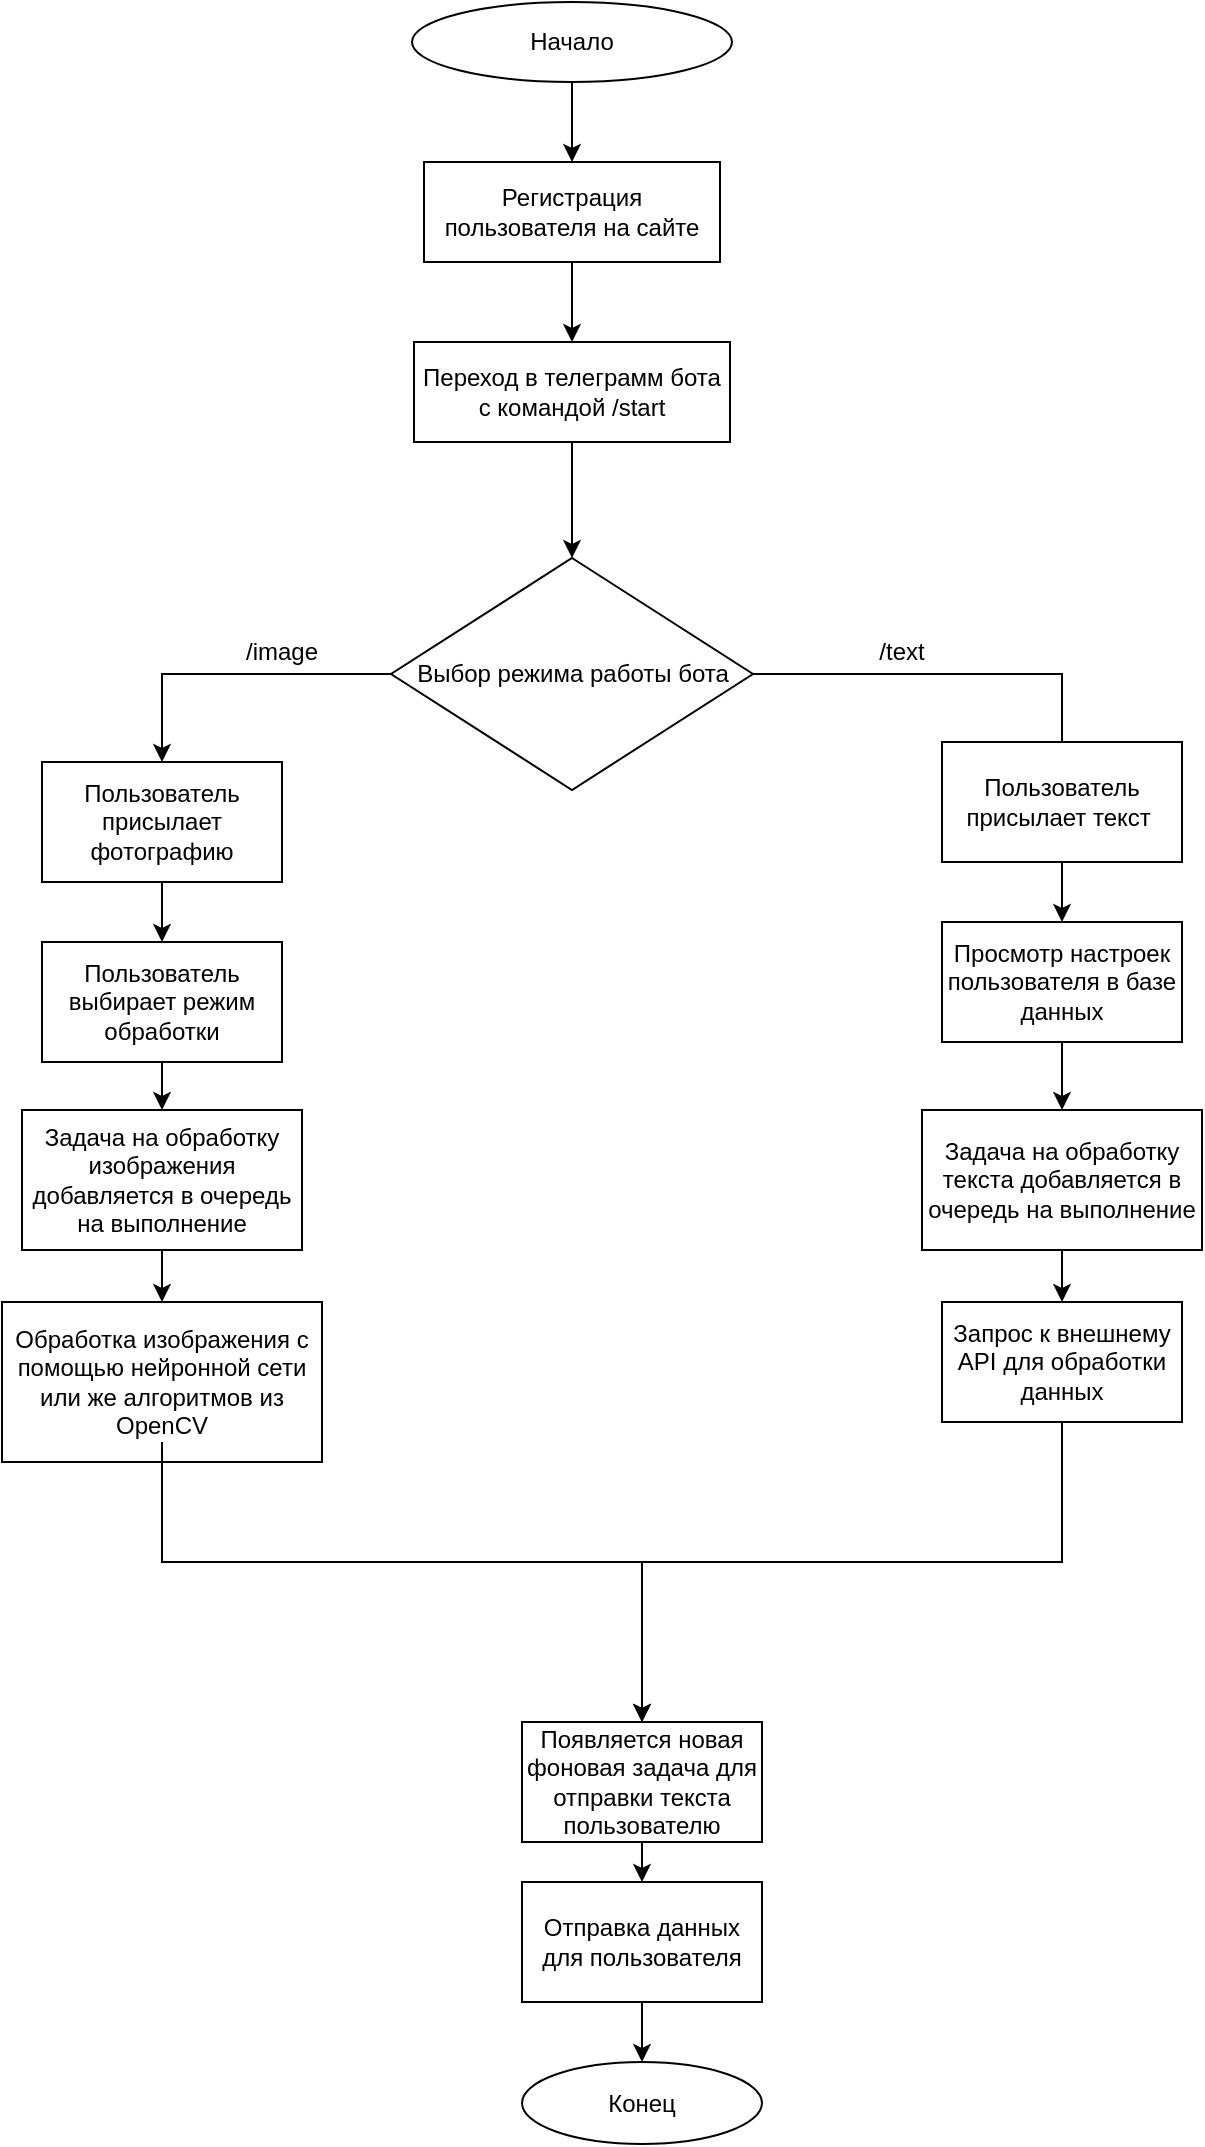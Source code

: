 <mxfile version="27.0.9">
  <diagram name="Страница — 1" id="I0NklxMG7O2mq4hVPZlq">
    <mxGraphModel dx="1426" dy="795" grid="1" gridSize="10" guides="1" tooltips="1" connect="1" arrows="1" fold="1" page="1" pageScale="1" pageWidth="827" pageHeight="1169" math="0" shadow="0">
      <root>
        <mxCell id="0" />
        <mxCell id="1" parent="0" />
        <mxCell id="OV6ICKLWWjd6veyPMfpU-2" value="Начало" style="ellipse;whiteSpace=wrap;html=1;" vertex="1" parent="1">
          <mxGeometry x="335" y="60" width="160" height="40" as="geometry" />
        </mxCell>
        <mxCell id="OV6ICKLWWjd6veyPMfpU-3" value="Регистрация пользователя на сайте" style="rounded=0;whiteSpace=wrap;html=1;" vertex="1" parent="1">
          <mxGeometry x="341" y="140" width="148" height="50" as="geometry" />
        </mxCell>
        <mxCell id="OV6ICKLWWjd6veyPMfpU-4" value="" style="endArrow=classic;html=1;rounded=0;exitX=0.5;exitY=1;exitDx=0;exitDy=0;entryX=0.5;entryY=0;entryDx=0;entryDy=0;" edge="1" parent="1" source="OV6ICKLWWjd6veyPMfpU-2" target="OV6ICKLWWjd6veyPMfpU-3">
          <mxGeometry width="50" height="50" relative="1" as="geometry">
            <mxPoint x="390" y="410" as="sourcePoint" />
            <mxPoint x="440" y="360" as="targetPoint" />
          </mxGeometry>
        </mxCell>
        <mxCell id="OV6ICKLWWjd6veyPMfpU-5" value="Переход в телеграмм бота с командой /start" style="rounded=0;whiteSpace=wrap;html=1;" vertex="1" parent="1">
          <mxGeometry x="336" y="230" width="158" height="50" as="geometry" />
        </mxCell>
        <mxCell id="OV6ICKLWWjd6veyPMfpU-6" value="" style="endArrow=classic;html=1;rounded=0;exitX=0.5;exitY=1;exitDx=0;exitDy=0;entryX=0.5;entryY=0;entryDx=0;entryDy=0;" edge="1" parent="1" source="OV6ICKLWWjd6veyPMfpU-3" target="OV6ICKLWWjd6veyPMfpU-5">
          <mxGeometry width="50" height="50" relative="1" as="geometry">
            <mxPoint x="390" y="410" as="sourcePoint" />
            <mxPoint x="440" y="360" as="targetPoint" />
          </mxGeometry>
        </mxCell>
        <mxCell id="OV6ICKLWWjd6veyPMfpU-7" value="Выбор режима работы бота" style="rhombus;whiteSpace=wrap;html=1;" vertex="1" parent="1">
          <mxGeometry x="324.5" y="338" width="181" height="116" as="geometry" />
        </mxCell>
        <mxCell id="OV6ICKLWWjd6veyPMfpU-8" value="" style="endArrow=classic;html=1;rounded=0;exitX=0.5;exitY=1;exitDx=0;exitDy=0;entryX=0.5;entryY=0;entryDx=0;entryDy=0;" edge="1" parent="1" source="OV6ICKLWWjd6veyPMfpU-5" target="OV6ICKLWWjd6veyPMfpU-7">
          <mxGeometry width="50" height="50" relative="1" as="geometry">
            <mxPoint x="416" y="420" as="sourcePoint" />
            <mxPoint x="470" y="460" as="targetPoint" />
          </mxGeometry>
        </mxCell>
        <mxCell id="OV6ICKLWWjd6veyPMfpU-9" value="Пользователь присылает фотографию" style="rounded=0;whiteSpace=wrap;html=1;" vertex="1" parent="1">
          <mxGeometry x="150" y="440" width="120" height="60" as="geometry" />
        </mxCell>
        <mxCell id="OV6ICKLWWjd6veyPMfpU-10" value="" style="endArrow=classic;html=1;rounded=0;entryX=0.5;entryY=0;entryDx=0;entryDy=0;exitX=0;exitY=0.5;exitDx=0;exitDy=0;" edge="1" parent="1" source="OV6ICKLWWjd6veyPMfpU-7" target="OV6ICKLWWjd6veyPMfpU-9">
          <mxGeometry width="50" height="50" relative="1" as="geometry">
            <mxPoint x="185" y="484" as="sourcePoint" />
            <mxPoint x="235" y="434" as="targetPoint" />
            <Array as="points">
              <mxPoint x="210" y="396" />
            </Array>
          </mxGeometry>
        </mxCell>
        <mxCell id="OV6ICKLWWjd6veyPMfpU-11" value="/image" style="text;html=1;align=center;verticalAlign=middle;whiteSpace=wrap;rounded=0;" vertex="1" parent="1">
          <mxGeometry x="240" y="370" width="60" height="30" as="geometry" />
        </mxCell>
        <mxCell id="OV6ICKLWWjd6veyPMfpU-12" value="" style="endArrow=classic;html=1;rounded=0;exitX=1;exitY=0.5;exitDx=0;exitDy=0;entryX=0.5;entryY=0;entryDx=0;entryDy=0;" edge="1" parent="1" source="OV6ICKLWWjd6veyPMfpU-7" target="OV6ICKLWWjd6veyPMfpU-14">
          <mxGeometry width="50" height="50" relative="1" as="geometry">
            <mxPoint x="610" y="454" as="sourcePoint" />
            <mxPoint x="660" y="524" as="targetPoint" />
            <Array as="points">
              <mxPoint x="660" y="396" />
              <mxPoint x="660" y="484" />
            </Array>
          </mxGeometry>
        </mxCell>
        <mxCell id="OV6ICKLWWjd6veyPMfpU-14" value="Пользователь присылает текст&amp;nbsp;" style="rounded=0;whiteSpace=wrap;html=1;" vertex="1" parent="1">
          <mxGeometry x="600" y="430" width="120" height="60" as="geometry" />
        </mxCell>
        <mxCell id="OV6ICKLWWjd6veyPMfpU-16" value="/text" style="text;html=1;align=center;verticalAlign=middle;whiteSpace=wrap;rounded=0;" vertex="1" parent="1">
          <mxGeometry x="550" y="370" width="60" height="30" as="geometry" />
        </mxCell>
        <mxCell id="OV6ICKLWWjd6veyPMfpU-18" value="" style="endArrow=classic;html=1;rounded=0;exitX=0.5;exitY=1;exitDx=0;exitDy=0;entryX=0.5;entryY=0;entryDx=0;entryDy=0;" edge="1" parent="1" source="OV6ICKLWWjd6veyPMfpU-9" target="OV6ICKLWWjd6veyPMfpU-23">
          <mxGeometry width="50" height="50" relative="1" as="geometry">
            <mxPoint x="370" y="610" as="sourcePoint" />
            <mxPoint x="210" y="670" as="targetPoint" />
          </mxGeometry>
        </mxCell>
        <mxCell id="OV6ICKLWWjd6veyPMfpU-20" value="" style="endArrow=classic;html=1;rounded=0;exitX=0.5;exitY=1;exitDx=0;exitDy=0;" edge="1" parent="1" source="OV6ICKLWWjd6veyPMfpU-23" target="OV6ICKLWWjd6veyPMfpU-21">
          <mxGeometry width="50" height="50" relative="1" as="geometry">
            <mxPoint x="320" y="740" as="sourcePoint" />
            <mxPoint x="450" y="740" as="targetPoint" />
          </mxGeometry>
        </mxCell>
        <mxCell id="OV6ICKLWWjd6veyPMfpU-21" value="Задача на обработку изображения добавляется в очередь на выполнение" style="rounded=0;whiteSpace=wrap;html=1;" vertex="1" parent="1">
          <mxGeometry x="140" y="614" width="140" height="70" as="geometry" />
        </mxCell>
        <mxCell id="OV6ICKLWWjd6veyPMfpU-23" value="Пользователь выбирает режим обработки" style="rounded=0;whiteSpace=wrap;html=1;" vertex="1" parent="1">
          <mxGeometry x="150" y="530" width="120" height="60" as="geometry" />
        </mxCell>
        <mxCell id="OV6ICKLWWjd6veyPMfpU-24" value="Обработка изображения с помощью нейронной сети или же алгоритмов из OpenCV" style="rounded=0;whiteSpace=wrap;html=1;" vertex="1" parent="1">
          <mxGeometry x="130" y="710" width="160" height="80" as="geometry" />
        </mxCell>
        <mxCell id="OV6ICKLWWjd6veyPMfpU-25" value="" style="endArrow=classic;html=1;rounded=0;exitX=0.5;exitY=1;exitDx=0;exitDy=0;entryX=0.5;entryY=0;entryDx=0;entryDy=0;" edge="1" parent="1" source="OV6ICKLWWjd6veyPMfpU-21" target="OV6ICKLWWjd6veyPMfpU-24">
          <mxGeometry width="50" height="50" relative="1" as="geometry">
            <mxPoint x="300" y="650" as="sourcePoint" />
            <mxPoint x="350" y="600" as="targetPoint" />
          </mxGeometry>
        </mxCell>
        <mxCell id="OV6ICKLWWjd6veyPMfpU-26" value="" style="endArrow=classic;html=1;rounded=0;exitX=0.5;exitY=1;exitDx=0;exitDy=0;entryX=0.5;entryY=0;entryDx=0;entryDy=0;" edge="1" parent="1" source="OV6ICKLWWjd6veyPMfpU-14" target="OV6ICKLWWjd6veyPMfpU-27">
          <mxGeometry width="50" height="50" relative="1" as="geometry">
            <mxPoint x="300" y="650" as="sourcePoint" />
            <mxPoint x="660" y="660" as="targetPoint" />
          </mxGeometry>
        </mxCell>
        <mxCell id="OV6ICKLWWjd6veyPMfpU-27" value="Просмотр настроек пользователя в базе данных" style="rounded=0;whiteSpace=wrap;html=1;" vertex="1" parent="1">
          <mxGeometry x="600" y="520" width="120" height="60" as="geometry" />
        </mxCell>
        <mxCell id="OV6ICKLWWjd6veyPMfpU-28" value="" style="endArrow=classic;html=1;rounded=0;entryX=0.5;entryY=0;entryDx=0;entryDy=0;exitX=0.5;exitY=1;exitDx=0;exitDy=0;" edge="1" parent="1">
          <mxGeometry width="50" height="50" relative="1" as="geometry">
            <mxPoint x="210" y="780" as="sourcePoint" />
            <mxPoint x="450" y="920" as="targetPoint" />
            <Array as="points">
              <mxPoint x="210" y="840" />
              <mxPoint x="450" y="840" />
            </Array>
          </mxGeometry>
        </mxCell>
        <mxCell id="OV6ICKLWWjd6veyPMfpU-30" value="" style="endArrow=classic;html=1;rounded=0;exitX=0.5;exitY=1;exitDx=0;exitDy=0;entryX=0.5;entryY=0;entryDx=0;entryDy=0;" edge="1" parent="1" source="OV6ICKLWWjd6veyPMfpU-27" target="OV6ICKLWWjd6veyPMfpU-32">
          <mxGeometry width="50" height="50" relative="1" as="geometry">
            <mxPoint x="660" y="820" as="sourcePoint" />
            <mxPoint x="660" y="760" as="targetPoint" />
          </mxGeometry>
        </mxCell>
        <mxCell id="OV6ICKLWWjd6veyPMfpU-31" value="Запрос к внешнему API для обработки данных" style="rounded=0;whiteSpace=wrap;html=1;" vertex="1" parent="1">
          <mxGeometry x="600" y="710" width="120" height="60" as="geometry" />
        </mxCell>
        <mxCell id="OV6ICKLWWjd6veyPMfpU-32" value="Задача на обработку текста добавляется в очередь на выполнение" style="rounded=0;whiteSpace=wrap;html=1;" vertex="1" parent="1">
          <mxGeometry x="590" y="614" width="140" height="70" as="geometry" />
        </mxCell>
        <mxCell id="OV6ICKLWWjd6veyPMfpU-33" value="" style="endArrow=classic;html=1;rounded=0;exitX=0.5;exitY=1;exitDx=0;exitDy=0;entryX=0.5;entryY=0;entryDx=0;entryDy=0;" edge="1" parent="1" source="OV6ICKLWWjd6veyPMfpU-32" target="OV6ICKLWWjd6veyPMfpU-31">
          <mxGeometry width="50" height="50" relative="1" as="geometry">
            <mxPoint x="300" y="920" as="sourcePoint" />
            <mxPoint x="350" y="870" as="targetPoint" />
          </mxGeometry>
        </mxCell>
        <mxCell id="OV6ICKLWWjd6veyPMfpU-34" value="Появляется новая фоновая задача для отправки текста пользователю" style="rounded=0;whiteSpace=wrap;html=1;" vertex="1" parent="1">
          <mxGeometry x="390" y="920" width="120" height="60" as="geometry" />
        </mxCell>
        <mxCell id="OV6ICKLWWjd6veyPMfpU-35" value="" style="endArrow=classic;html=1;rounded=0;exitX=0.5;exitY=1;exitDx=0;exitDy=0;entryX=0.5;entryY=0;entryDx=0;entryDy=0;" edge="1" parent="1" source="OV6ICKLWWjd6veyPMfpU-31" target="OV6ICKLWWjd6veyPMfpU-34">
          <mxGeometry width="50" height="50" relative="1" as="geometry">
            <mxPoint x="300" y="760" as="sourcePoint" />
            <mxPoint x="350" y="710" as="targetPoint" />
            <Array as="points">
              <mxPoint x="660" y="840" />
              <mxPoint x="450" y="840" />
            </Array>
          </mxGeometry>
        </mxCell>
        <mxCell id="OV6ICKLWWjd6veyPMfpU-36" value="" style="endArrow=classic;html=1;rounded=0;exitX=0.5;exitY=1;exitDx=0;exitDy=0;entryX=0.5;entryY=0;entryDx=0;entryDy=0;" edge="1" parent="1" source="OV6ICKLWWjd6veyPMfpU-34" target="OV6ICKLWWjd6veyPMfpU-38">
          <mxGeometry width="50" height="50" relative="1" as="geometry">
            <mxPoint x="300" y="1010" as="sourcePoint" />
            <mxPoint x="290" y="1040" as="targetPoint" />
          </mxGeometry>
        </mxCell>
        <mxCell id="OV6ICKLWWjd6veyPMfpU-38" value="Отправка данных для пользователя" style="rounded=0;whiteSpace=wrap;html=1;" vertex="1" parent="1">
          <mxGeometry x="390" y="1000" width="120" height="60" as="geometry" />
        </mxCell>
        <mxCell id="OV6ICKLWWjd6veyPMfpU-39" value="" style="endArrow=classic;html=1;rounded=0;exitX=0.5;exitY=1;exitDx=0;exitDy=0;" edge="1" parent="1" source="OV6ICKLWWjd6veyPMfpU-38" target="OV6ICKLWWjd6veyPMfpU-40">
          <mxGeometry width="50" height="50" relative="1" as="geometry">
            <mxPoint x="300" y="1010" as="sourcePoint" />
            <mxPoint x="450" y="1210" as="targetPoint" />
          </mxGeometry>
        </mxCell>
        <mxCell id="OV6ICKLWWjd6veyPMfpU-40" value="Конец" style="ellipse;whiteSpace=wrap;html=1;" vertex="1" parent="1">
          <mxGeometry x="390" y="1090" width="120" height="41" as="geometry" />
        </mxCell>
      </root>
    </mxGraphModel>
  </diagram>
</mxfile>
